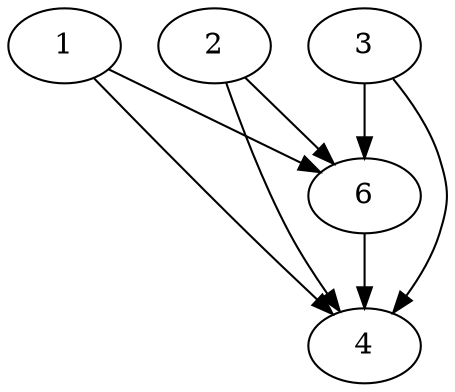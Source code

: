 strict digraph {
// Node definitions.
1 [
neuron_type=BIAS
activation_type=NullActivation
];
2 [
neuron_type=INPT
activation_type=NullActivation
];
3 [
neuron_type=INPT
activation_type=NullActivation
];
4 [
neuron_type=OUTP
activation_type=SigmoidSteepenedActivation
];
6 [
neuron_type=HIDN
activation_type=SigmoidSteepenedActivation
];

// Edge definitions.
1 -> 4 [
weight=-0.701899
recurrent=false
parameters="[0 0 0.814585839399042 0 0.7135861480854556 0 0 0.40043647462172866]"
];
1 -> 6 [
weight=-2.531079
recurrent=false
parameters="[0.3 0 0 0 0 0 0 0]"
];
2 -> 4 [
weight=-2.441465
recurrent=false
parameters="[0.1875 0 0 0 0 0.04585831671560074 0 0]"
];
2 -> 6 [
weight=3.644867
recurrent=false
parameters="[0.1875 0 0 0 0 0.04585831671560074 0 0]"
];
3 -> 4 [
weight=-1.930878
recurrent=false
parameters="[0.3 0 0 0 0 0 0 0]"
];
3 -> 6 [
weight=6.953213
recurrent=false
parameters="[0.1875 0 0 0 0 0.04585831671560074 0 0]"
];
6 -> 4 [
weight=4.125953
recurrent=false
parameters="[0.1875 0 0 0 0 0.04585831671560074 0 0]"
];
}